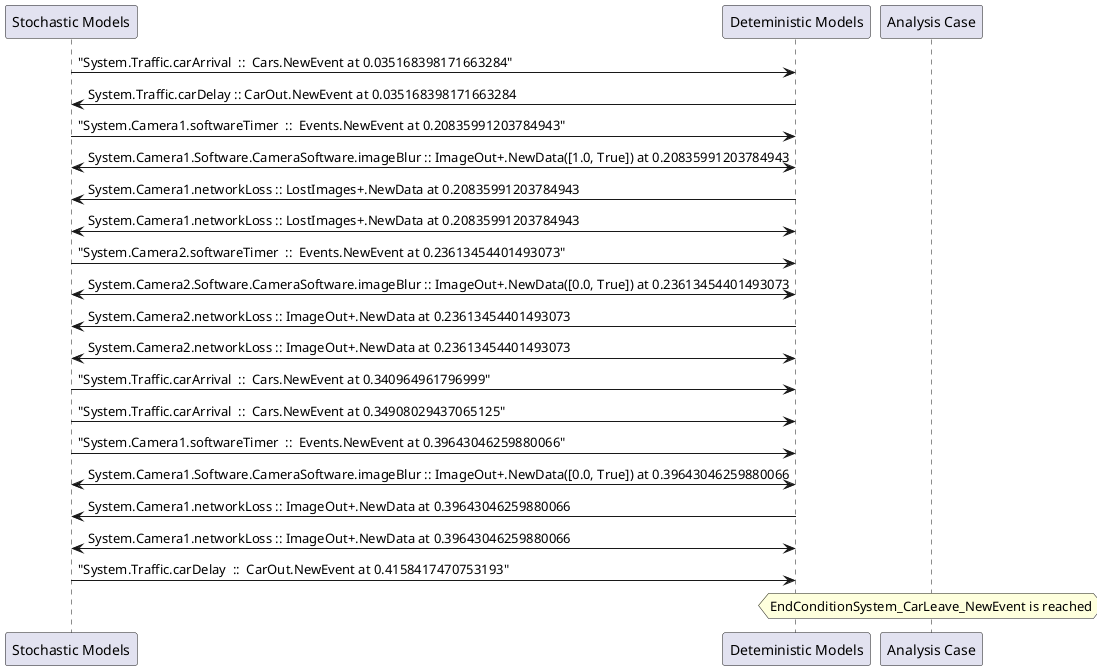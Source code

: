 
	@startuml
	participant "Stochastic Models" as stochmodel
	participant "Deteministic Models" as detmodel
	participant "Analysis Case" as analysis
	{20803_stop} stochmodel -> detmodel : "System.Traffic.carArrival  ::  Cars.NewEvent at 0.035168398171663284"
{20812_start} detmodel -> stochmodel : System.Traffic.carDelay :: CarOut.NewEvent at 0.035168398171663284
{20772_stop} stochmodel -> detmodel : "System.Camera1.softwareTimer  ::  Events.NewEvent at 0.20835991203784943"
detmodel <-> stochmodel : System.Camera1.Software.CameraSoftware.imageBlur :: ImageOut+.NewData([1.0, True]) at 0.20835991203784943
detmodel -> stochmodel : System.Camera1.networkLoss :: LostImages+.NewData at 0.20835991203784943
detmodel <-> stochmodel : System.Camera1.networkLoss :: LostImages+.NewData at 0.20835991203784943
{20788_stop} stochmodel -> detmodel : "System.Camera2.softwareTimer  ::  Events.NewEvent at 0.23613454401493073"
detmodel <-> stochmodel : System.Camera2.Software.CameraSoftware.imageBlur :: ImageOut+.NewData([0.0, True]) at 0.23613454401493073
detmodel -> stochmodel : System.Camera2.networkLoss :: ImageOut+.NewData at 0.23613454401493073
detmodel <-> stochmodel : System.Camera2.networkLoss :: ImageOut+.NewData at 0.23613454401493073
{20804_stop} stochmodel -> detmodel : "System.Traffic.carArrival  ::  Cars.NewEvent at 0.340964961796999"
{20805_stop} stochmodel -> detmodel : "System.Traffic.carArrival  ::  Cars.NewEvent at 0.34908029437065125"
{20773_stop} stochmodel -> detmodel : "System.Camera1.softwareTimer  ::  Events.NewEvent at 0.39643046259880066"
detmodel <-> stochmodel : System.Camera1.Software.CameraSoftware.imageBlur :: ImageOut+.NewData([0.0, True]) at 0.39643046259880066
detmodel -> stochmodel : System.Camera1.networkLoss :: ImageOut+.NewData at 0.39643046259880066
detmodel <-> stochmodel : System.Camera1.networkLoss :: ImageOut+.NewData at 0.39643046259880066
{20812_stop} stochmodel -> detmodel : "System.Traffic.carDelay  ::  CarOut.NewEvent at 0.4158417470753193"
{20812_start} <-> {20812_stop} : delay
hnote over analysis 
EndConditionSystem_CarLeave_NewEvent is reached
endnote
@enduml